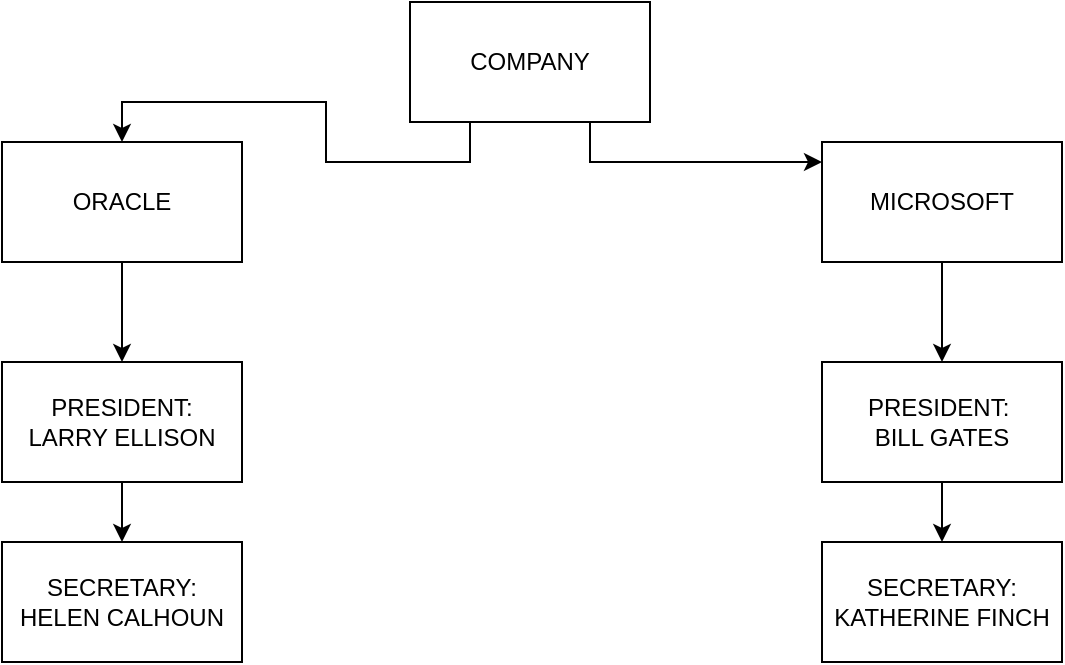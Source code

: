 <mxfile version="20.7.4" type="device"><diagram id="CKIcc1ye7p5h2nECuLDp" name="Pagina-1"><mxGraphModel dx="1434" dy="739" grid="1" gridSize="10" guides="1" tooltips="1" connect="1" arrows="1" fold="1" page="1" pageScale="1" pageWidth="827" pageHeight="1169" math="0" shadow="0"><root><mxCell id="0"/><mxCell id="1" parent="0"/><mxCell id="wuWYolR1wKCZZMpbYjLm-3" style="edgeStyle=orthogonalEdgeStyle;rounded=0;orthogonalLoop=1;jettySize=auto;html=1;exitX=0.75;exitY=1;exitDx=0;exitDy=0;" edge="1" parent="1" source="wuWYolR1wKCZZMpbYjLm-1" target="wuWYolR1wKCZZMpbYjLm-2"><mxGeometry relative="1" as="geometry"><Array as="points"><mxPoint x="444" y="120"/></Array></mxGeometry></mxCell><mxCell id="wuWYolR1wKCZZMpbYjLm-5" style="edgeStyle=orthogonalEdgeStyle;rounded=0;orthogonalLoop=1;jettySize=auto;html=1;exitX=0.25;exitY=1;exitDx=0;exitDy=0;" edge="1" parent="1" source="wuWYolR1wKCZZMpbYjLm-1" target="wuWYolR1wKCZZMpbYjLm-4"><mxGeometry relative="1" as="geometry"/></mxCell><mxCell id="wuWYolR1wKCZZMpbYjLm-1" value="COMPANY" style="rounded=0;whiteSpace=wrap;html=1;" vertex="1" parent="1"><mxGeometry x="354" y="40" width="120" height="60" as="geometry"/></mxCell><mxCell id="wuWYolR1wKCZZMpbYjLm-9" style="edgeStyle=orthogonalEdgeStyle;rounded=0;orthogonalLoop=1;jettySize=auto;html=1;" edge="1" parent="1" source="wuWYolR1wKCZZMpbYjLm-2" target="wuWYolR1wKCZZMpbYjLm-8"><mxGeometry relative="1" as="geometry"/></mxCell><mxCell id="wuWYolR1wKCZZMpbYjLm-2" value="MICROSOFT" style="rounded=0;whiteSpace=wrap;html=1;" vertex="1" parent="1"><mxGeometry x="560" y="110" width="120" height="60" as="geometry"/></mxCell><mxCell id="wuWYolR1wKCZZMpbYjLm-13" style="edgeStyle=orthogonalEdgeStyle;rounded=0;orthogonalLoop=1;jettySize=auto;html=1;" edge="1" parent="1" source="wuWYolR1wKCZZMpbYjLm-4" target="wuWYolR1wKCZZMpbYjLm-12"><mxGeometry relative="1" as="geometry"/></mxCell><mxCell id="wuWYolR1wKCZZMpbYjLm-4" value="ORACLE" style="rounded=0;whiteSpace=wrap;html=1;" vertex="1" parent="1"><mxGeometry x="150" y="110" width="120" height="60" as="geometry"/></mxCell><mxCell id="wuWYolR1wKCZZMpbYjLm-11" style="edgeStyle=orthogonalEdgeStyle;rounded=0;orthogonalLoop=1;jettySize=auto;html=1;" edge="1" parent="1" source="wuWYolR1wKCZZMpbYjLm-8" target="wuWYolR1wKCZZMpbYjLm-10"><mxGeometry relative="1" as="geometry"/></mxCell><mxCell id="wuWYolR1wKCZZMpbYjLm-8" value="PRESIDENT:&amp;nbsp;&lt;br&gt;BILL GATES" style="rounded=0;whiteSpace=wrap;html=1;" vertex="1" parent="1"><mxGeometry x="560" y="220" width="120" height="60" as="geometry"/></mxCell><mxCell id="wuWYolR1wKCZZMpbYjLm-10" value="SECRETARY:&lt;br&gt;KATHERINE FINCH" style="rounded=0;whiteSpace=wrap;html=1;" vertex="1" parent="1"><mxGeometry x="560" y="310" width="120" height="60" as="geometry"/></mxCell><mxCell id="wuWYolR1wKCZZMpbYjLm-15" style="edgeStyle=orthogonalEdgeStyle;rounded=0;orthogonalLoop=1;jettySize=auto;html=1;" edge="1" parent="1" source="wuWYolR1wKCZZMpbYjLm-12" target="wuWYolR1wKCZZMpbYjLm-14"><mxGeometry relative="1" as="geometry"/></mxCell><mxCell id="wuWYolR1wKCZZMpbYjLm-12" value="PRESIDENT:&lt;br&gt;LARRY ELLISON" style="rounded=0;whiteSpace=wrap;html=1;" vertex="1" parent="1"><mxGeometry x="150" y="220" width="120" height="60" as="geometry"/></mxCell><mxCell id="wuWYolR1wKCZZMpbYjLm-14" value="SECRETARY:&lt;br&gt;HELEN CALHOUN" style="rounded=0;whiteSpace=wrap;html=1;" vertex="1" parent="1"><mxGeometry x="150" y="310" width="120" height="60" as="geometry"/></mxCell></root></mxGraphModel></diagram></mxfile>